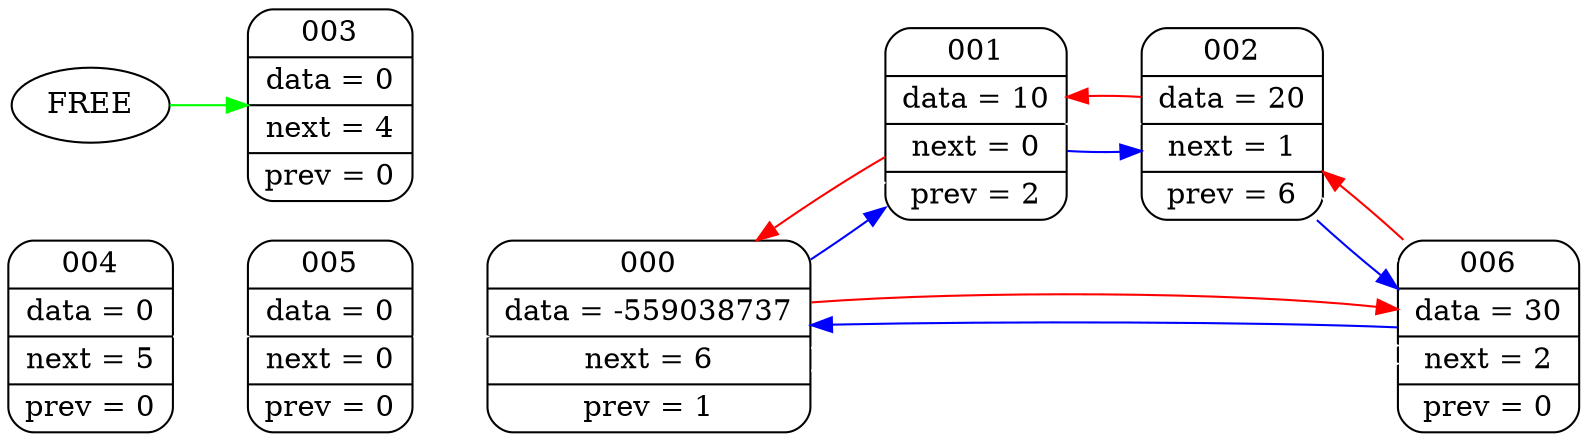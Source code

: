 digraph G
	{
	rankdir = LR
	node000 [shape=Mrecord; label = " {000} | {data = -559038737} | {next = 6} |{ prev = 1 }"];
	node001 [shape=Mrecord; label = " {001} | {data = 10} | {next = 0} |{ prev = 2 }"];
	node002 [shape=Mrecord; label = " {002} | {data = 20} | {next = 1} |{ prev = 6 }"];
	node003 [shape=Mrecord; label = " {003} | {data = 0} | {next = 4} |{ prev = 0 }"];
	node004 [shape=Mrecord; label = " {004} | {data = 0} | {next = 5} |{ prev = 0 }"];
	node005 [shape=Mrecord; label = " {005} | {data = 0} | {next = 0} |{ prev = 0 }"];
	node006 [shape=Mrecord; label = " {006} | {data = 30} | {next = 2} |{ prev = 0 }"];
	node006 -> node002 [weight = 1000; color = white; ];
	node000 -> node006 [weight = 1000; color = white; ];
	node001 -> node000 [weight = 1000; color = white; ];
	node004 -> node005 [weight = 1000; color = white; ];
	node005 -> node000 [weight = 1000; color = white; ];
	node000 -> node006 [weight = 1000; color = white; ];
	node002 -> node001 [weight = 1000; color = white; ];
	node000 -> node001 [color = blue;]
	node001 -> node002 [color = blue;]
	node002 -> node006 [color = blue;]
	node006 -> node000 [color = blue;]
	node000 ->node006 [weight = 100000; color = red;]
	node006 ->node002 [weight = 100000; color = red;]
	node002 ->node001 [weight = 100000; color = red;]
	node001 ->node000 [weight = 100000; color = red;]
	FREE -> node003 [color = green;]
	}
